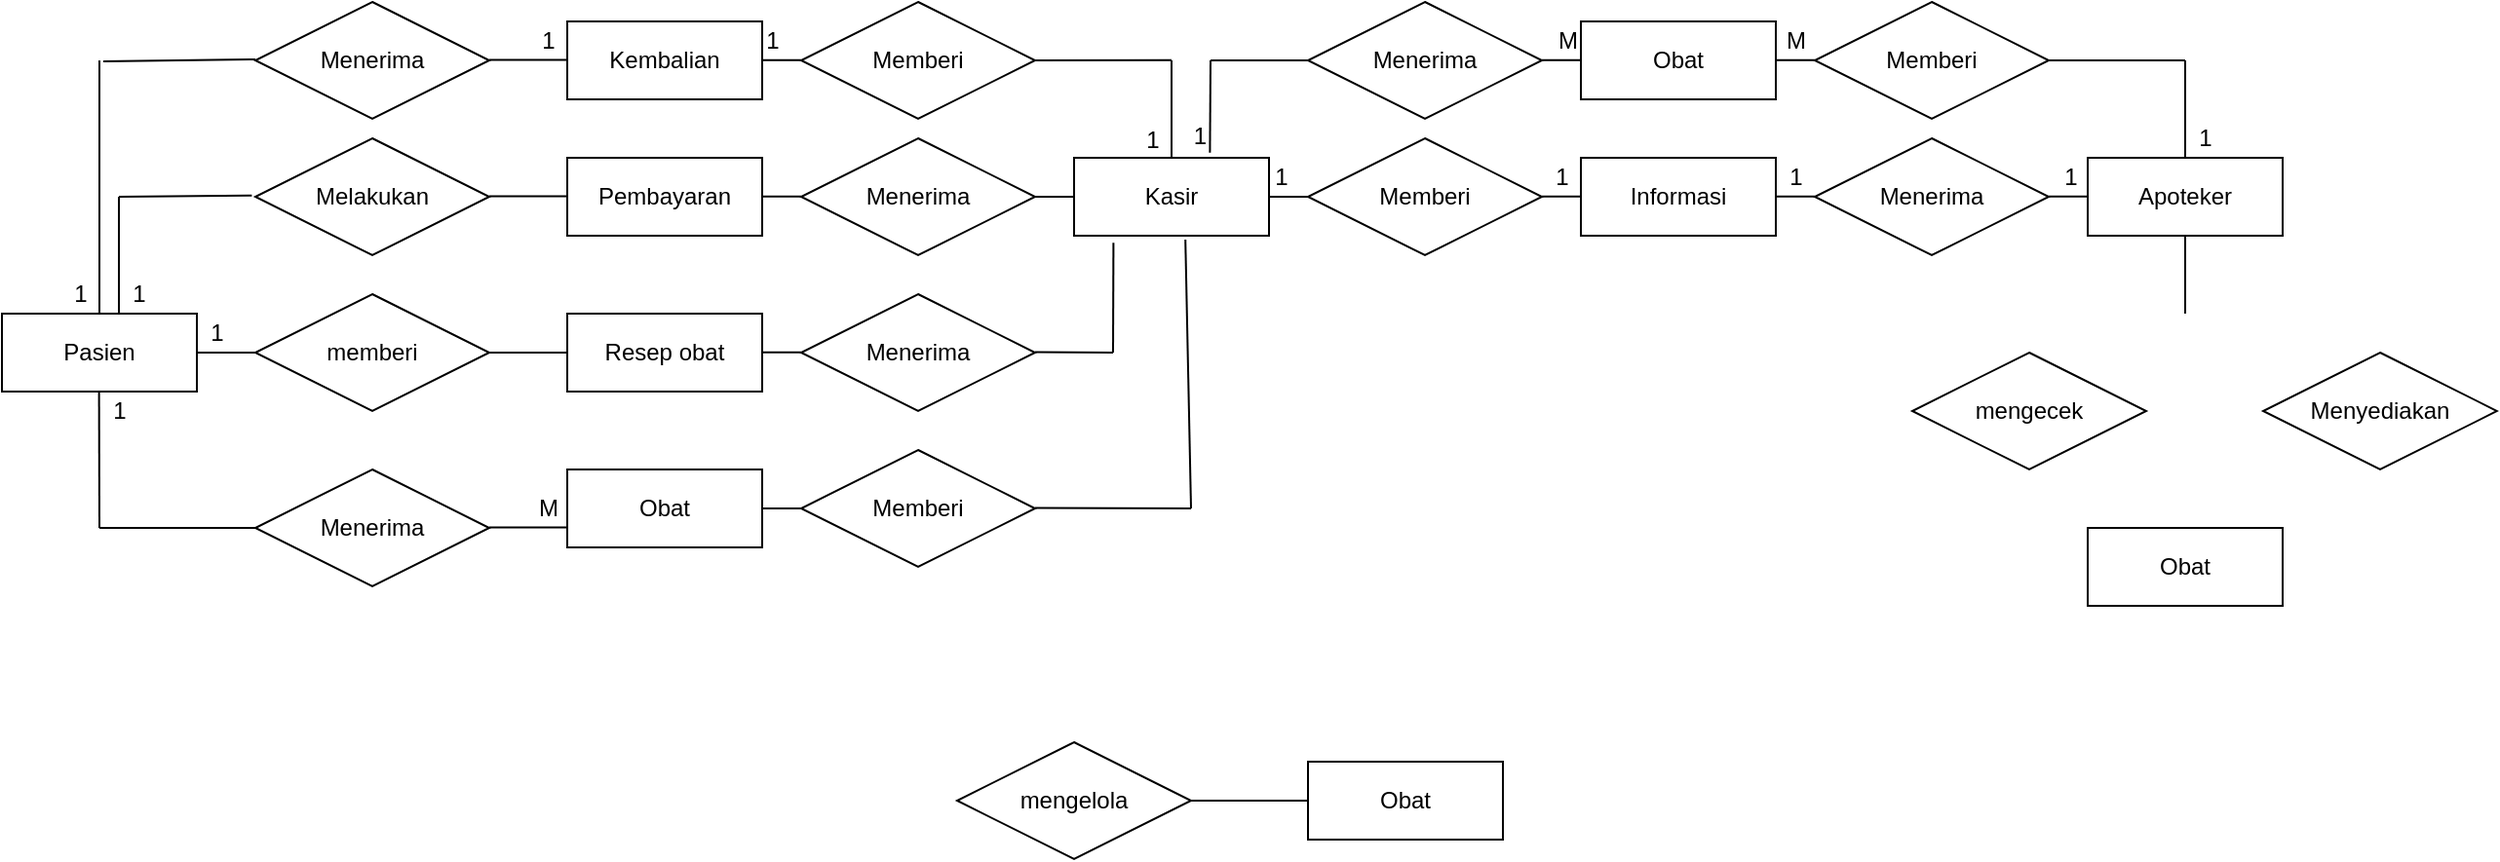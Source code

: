 <mxfile version="21.7.5" type="github">
  <diagram name="Halaman-1" id="vyvW3OYYwerjRX_K9335">
    <mxGraphModel dx="1352" dy="283" grid="1" gridSize="10" guides="1" tooltips="1" connect="1" arrows="1" fold="1" page="1" pageScale="1" pageWidth="827" pageHeight="1169" math="0" shadow="0">
      <root>
        <mxCell id="0" />
        <mxCell id="1" parent="0" />
        <mxCell id="CWd1Kl1WPu0BLKtLbj7o-12" value="" style="endArrow=none;html=1;rounded=0;entryX=0.5;entryY=0;entryDx=0;entryDy=0;" edge="1" parent="1" target="CWd1Kl1WPu0BLKtLbj7o-15">
          <mxGeometry relative="1" as="geometry">
            <mxPoint x="430" y="310" as="sourcePoint" />
            <mxPoint x="429.5" y="340" as="targetPoint" />
          </mxGeometry>
        </mxCell>
        <mxCell id="CWd1Kl1WPu0BLKtLbj7o-13" value="" style="resizable=0;html=1;whiteSpace=wrap;align=right;verticalAlign=bottom;" connectable="0" vertex="1" parent="CWd1Kl1WPu0BLKtLbj7o-12">
          <mxGeometry x="1" relative="1" as="geometry" />
        </mxCell>
        <mxCell id="CWd1Kl1WPu0BLKtLbj7o-151" value="1" style="edgeLabel;html=1;align=center;verticalAlign=middle;resizable=0;points=[];fontSize=12;fontFamily=Helvetica;fontColor=default;" vertex="1" connectable="0" parent="CWd1Kl1WPu0BLKtLbj7o-12">
          <mxGeometry x="0.613" y="-1" relative="1" as="geometry">
            <mxPoint x="-9" as="offset" />
          </mxGeometry>
        </mxCell>
        <mxCell id="CWd1Kl1WPu0BLKtLbj7o-15" value="Kasir" style="whiteSpace=wrap;html=1;align=center;" vertex="1" parent="1">
          <mxGeometry x="380" y="360" width="100" height="40" as="geometry" />
        </mxCell>
        <mxCell id="CWd1Kl1WPu0BLKtLbj7o-16" value="mengelola" style="shape=rhombus;perimeter=rhombusPerimeter;whiteSpace=wrap;html=1;align=center;" vertex="1" parent="1">
          <mxGeometry x="320" y="660" width="120" height="60" as="geometry" />
        </mxCell>
        <mxCell id="CWd1Kl1WPu0BLKtLbj7o-19" value="Obat" style="whiteSpace=wrap;html=1;align=center;" vertex="1" parent="1">
          <mxGeometry x="500" y="670" width="100" height="40" as="geometry" />
        </mxCell>
        <mxCell id="CWd1Kl1WPu0BLKtLbj7o-20" value="" style="endArrow=none;html=1;rounded=0;exitX=1;exitY=0.5;exitDx=0;exitDy=0;entryX=0;entryY=0.5;entryDx=0;entryDy=0;" edge="1" parent="1" source="CWd1Kl1WPu0BLKtLbj7o-16" target="CWd1Kl1WPu0BLKtLbj7o-19">
          <mxGeometry relative="1" as="geometry">
            <mxPoint x="410" y="660" as="sourcePoint" />
            <mxPoint x="480" y="680" as="targetPoint" />
          </mxGeometry>
        </mxCell>
        <mxCell id="CWd1Kl1WPu0BLKtLbj7o-21" value="" style="resizable=0;html=1;whiteSpace=wrap;align=right;verticalAlign=bottom;" connectable="0" vertex="1" parent="CWd1Kl1WPu0BLKtLbj7o-20">
          <mxGeometry x="1" relative="1" as="geometry" />
        </mxCell>
        <mxCell id="CWd1Kl1WPu0BLKtLbj7o-22" value="Pasien" style="whiteSpace=wrap;html=1;align=center;" vertex="1" parent="1">
          <mxGeometry x="-170" y="440" width="100" height="40" as="geometry" />
        </mxCell>
        <mxCell id="CWd1Kl1WPu0BLKtLbj7o-23" value="memberi" style="shape=rhombus;perimeter=rhombusPerimeter;whiteSpace=wrap;html=1;align=center;" vertex="1" parent="1">
          <mxGeometry x="-40" y="430" width="120" height="60" as="geometry" />
        </mxCell>
        <mxCell id="CWd1Kl1WPu0BLKtLbj7o-24" value="Resep obat" style="whiteSpace=wrap;html=1;align=center;" vertex="1" parent="1">
          <mxGeometry x="120" y="440" width="100" height="40" as="geometry" />
        </mxCell>
        <mxCell id="CWd1Kl1WPu0BLKtLbj7o-25" value="" style="endArrow=none;html=1;rounded=0;exitX=1;exitY=0.5;exitDx=0;exitDy=0;entryX=0;entryY=0.5;entryDx=0;entryDy=0;" edge="1" parent="1" source="CWd1Kl1WPu0BLKtLbj7o-23" target="CWd1Kl1WPu0BLKtLbj7o-24">
          <mxGeometry relative="1" as="geometry">
            <mxPoint x="80" y="410" as="sourcePoint" />
            <mxPoint x="150" y="410" as="targetPoint" />
          </mxGeometry>
        </mxCell>
        <mxCell id="CWd1Kl1WPu0BLKtLbj7o-26" value="" style="resizable=0;html=1;whiteSpace=wrap;align=right;verticalAlign=bottom;" connectable="0" vertex="1" parent="CWd1Kl1WPu0BLKtLbj7o-25">
          <mxGeometry x="1" relative="1" as="geometry" />
        </mxCell>
        <mxCell id="CWd1Kl1WPu0BLKtLbj7o-27" value="" style="endArrow=none;html=1;rounded=0;exitX=1;exitY=0.5;exitDx=0;exitDy=0;entryX=0;entryY=0.5;entryDx=0;entryDy=0;" edge="1" parent="1" source="CWd1Kl1WPu0BLKtLbj7o-22" target="CWd1Kl1WPu0BLKtLbj7o-23">
          <mxGeometry relative="1" as="geometry">
            <mxPoint x="-70" y="459.82" as="sourcePoint" />
            <mxPoint x="-30" y="459.82" as="targetPoint" />
          </mxGeometry>
        </mxCell>
        <mxCell id="CWd1Kl1WPu0BLKtLbj7o-28" value="" style="resizable=0;html=1;whiteSpace=wrap;align=right;verticalAlign=bottom;" connectable="0" vertex="1" parent="CWd1Kl1WPu0BLKtLbj7o-27">
          <mxGeometry x="1" relative="1" as="geometry" />
        </mxCell>
        <mxCell id="CWd1Kl1WPu0BLKtLbj7o-29" value="Menerima" style="shape=rhombus;perimeter=rhombusPerimeter;whiteSpace=wrap;html=1;align=center;" vertex="1" parent="1">
          <mxGeometry x="240" y="430" width="120" height="60" as="geometry" />
        </mxCell>
        <mxCell id="CWd1Kl1WPu0BLKtLbj7o-34" value="Melakukan" style="shape=rhombus;perimeter=rhombusPerimeter;whiteSpace=wrap;html=1;align=center;" vertex="1" parent="1">
          <mxGeometry x="-40" y="350" width="120" height="60" as="geometry" />
        </mxCell>
        <mxCell id="CWd1Kl1WPu0BLKtLbj7o-35" value="" style="endArrow=none;html=1;rounded=0;exitX=0.5;exitY=0;exitDx=0;exitDy=0;" edge="1" parent="1" source="CWd1Kl1WPu0BLKtLbj7o-22">
          <mxGeometry relative="1" as="geometry">
            <mxPoint x="-120" y="399.66" as="sourcePoint" />
            <mxPoint x="-120" y="310" as="targetPoint" />
          </mxGeometry>
        </mxCell>
        <mxCell id="CWd1Kl1WPu0BLKtLbj7o-36" value="" style="resizable=0;html=1;whiteSpace=wrap;align=right;verticalAlign=bottom;" connectable="0" vertex="1" parent="CWd1Kl1WPu0BLKtLbj7o-35">
          <mxGeometry x="1" relative="1" as="geometry" />
        </mxCell>
        <mxCell id="CWd1Kl1WPu0BLKtLbj7o-37" value="" style="endArrow=none;html=1;rounded=0;entryX=-0.015;entryY=0.49;entryDx=0;entryDy=0;entryPerimeter=0;" edge="1" parent="1" target="CWd1Kl1WPu0BLKtLbj7o-34">
          <mxGeometry relative="1" as="geometry">
            <mxPoint x="-110" y="380" as="sourcePoint" />
            <mxPoint x="-110" y="390" as="targetPoint" />
          </mxGeometry>
        </mxCell>
        <mxCell id="CWd1Kl1WPu0BLKtLbj7o-38" value="" style="resizable=0;html=1;whiteSpace=wrap;align=right;verticalAlign=bottom;" connectable="0" vertex="1" parent="CWd1Kl1WPu0BLKtLbj7o-37">
          <mxGeometry x="1" relative="1" as="geometry" />
        </mxCell>
        <mxCell id="CWd1Kl1WPu0BLKtLbj7o-39" value="Pembayaran" style="whiteSpace=wrap;html=1;align=center;" vertex="1" parent="1">
          <mxGeometry x="120" y="360" width="100" height="40" as="geometry" />
        </mxCell>
        <mxCell id="CWd1Kl1WPu0BLKtLbj7o-47" value="Menerima" style="shape=rhombus;perimeter=rhombusPerimeter;whiteSpace=wrap;html=1;align=center;" vertex="1" parent="1">
          <mxGeometry x="240" y="350" width="120" height="60" as="geometry" />
        </mxCell>
        <mxCell id="CWd1Kl1WPu0BLKtLbj7o-52" value="Memberi" style="shape=rhombus;perimeter=rhombusPerimeter;whiteSpace=wrap;html=1;align=center;" vertex="1" parent="1">
          <mxGeometry x="240" y="280" width="120" height="60" as="geometry" />
        </mxCell>
        <mxCell id="CWd1Kl1WPu0BLKtLbj7o-54" value="Kembalian" style="whiteSpace=wrap;html=1;align=center;" vertex="1" parent="1">
          <mxGeometry x="120" y="290" width="100" height="40" as="geometry" />
        </mxCell>
        <mxCell id="CWd1Kl1WPu0BLKtLbj7o-55" value="Menerima" style="shape=rhombus;perimeter=rhombusPerimeter;whiteSpace=wrap;html=1;align=center;" vertex="1" parent="1">
          <mxGeometry x="-40" y="280" width="120" height="60" as="geometry" />
        </mxCell>
        <mxCell id="CWd1Kl1WPu0BLKtLbj7o-58" value="" style="endArrow=none;html=1;rounded=0;exitX=1;exitY=0.5;exitDx=0;exitDy=0;entryX=0;entryY=0.5;entryDx=0;entryDy=0;" edge="1" parent="1" source="CWd1Kl1WPu0BLKtLbj7o-47" target="CWd1Kl1WPu0BLKtLbj7o-15">
          <mxGeometry relative="1" as="geometry">
            <mxPoint x="440" y="410" as="sourcePoint" />
            <mxPoint x="440" y="440" as="targetPoint" />
          </mxGeometry>
        </mxCell>
        <mxCell id="CWd1Kl1WPu0BLKtLbj7o-59" value="" style="resizable=0;html=1;whiteSpace=wrap;align=right;verticalAlign=bottom;" connectable="0" vertex="1" parent="CWd1Kl1WPu0BLKtLbj7o-58">
          <mxGeometry x="1" relative="1" as="geometry" />
        </mxCell>
        <mxCell id="CWd1Kl1WPu0BLKtLbj7o-60" value="Memberi" style="shape=rhombus;perimeter=rhombusPerimeter;whiteSpace=wrap;html=1;align=center;" vertex="1" parent="1">
          <mxGeometry x="500" y="350" width="120" height="60" as="geometry" />
        </mxCell>
        <mxCell id="CWd1Kl1WPu0BLKtLbj7o-61" value="Informasi" style="whiteSpace=wrap;html=1;align=center;" vertex="1" parent="1">
          <mxGeometry x="640" y="360" width="100" height="40" as="geometry" />
        </mxCell>
        <mxCell id="CWd1Kl1WPu0BLKtLbj7o-62" value="Menerima" style="shape=rhombus;perimeter=rhombusPerimeter;whiteSpace=wrap;html=1;align=center;" vertex="1" parent="1">
          <mxGeometry x="760" y="350" width="120" height="60" as="geometry" />
        </mxCell>
        <mxCell id="CWd1Kl1WPu0BLKtLbj7o-63" value="Apoteker" style="whiteSpace=wrap;html=1;align=center;" vertex="1" parent="1">
          <mxGeometry x="900" y="360" width="100" height="40" as="geometry" />
        </mxCell>
        <mxCell id="CWd1Kl1WPu0BLKtLbj7o-65" value="mengecek" style="shape=rhombus;perimeter=rhombusPerimeter;whiteSpace=wrap;html=1;align=center;" vertex="1" parent="1">
          <mxGeometry x="810" y="460" width="120" height="60" as="geometry" />
        </mxCell>
        <mxCell id="CWd1Kl1WPu0BLKtLbj7o-66" value="Obat" style="whiteSpace=wrap;html=1;align=center;" vertex="1" parent="1">
          <mxGeometry x="900" y="550" width="100" height="40" as="geometry" />
        </mxCell>
        <mxCell id="CWd1Kl1WPu0BLKtLbj7o-67" value="Memberi" style="shape=rhombus;perimeter=rhombusPerimeter;whiteSpace=wrap;html=1;align=center;" vertex="1" parent="1">
          <mxGeometry x="760" y="280" width="120" height="60" as="geometry" />
        </mxCell>
        <mxCell id="CWd1Kl1WPu0BLKtLbj7o-68" value="Obat" style="whiteSpace=wrap;html=1;align=center;" vertex="1" parent="1">
          <mxGeometry x="640" y="290" width="100" height="40" as="geometry" />
        </mxCell>
        <mxCell id="CWd1Kl1WPu0BLKtLbj7o-69" value="Menerima" style="shape=rhombus;perimeter=rhombusPerimeter;whiteSpace=wrap;html=1;align=center;" vertex="1" parent="1">
          <mxGeometry x="500" y="280" width="120" height="60" as="geometry" />
        </mxCell>
        <mxCell id="CWd1Kl1WPu0BLKtLbj7o-70" value="Memberi" style="shape=rhombus;perimeter=rhombusPerimeter;whiteSpace=wrap;html=1;align=center;" vertex="1" parent="1">
          <mxGeometry x="240" y="510" width="120" height="60" as="geometry" />
        </mxCell>
        <mxCell id="CWd1Kl1WPu0BLKtLbj7o-71" value="Obat" style="whiteSpace=wrap;html=1;align=center;" vertex="1" parent="1">
          <mxGeometry x="120" y="520" width="100" height="40" as="geometry" />
        </mxCell>
        <mxCell id="CWd1Kl1WPu0BLKtLbj7o-72" value="Menerima" style="shape=rhombus;perimeter=rhombusPerimeter;whiteSpace=wrap;html=1;align=center;" vertex="1" parent="1">
          <mxGeometry x="-40" y="520" width="120" height="60" as="geometry" />
        </mxCell>
        <mxCell id="CWd1Kl1WPu0BLKtLbj7o-73" value="" style="endArrow=none;html=1;rounded=0;exitX=1;exitY=0.5;exitDx=0;exitDy=0;entryX=0;entryY=0.5;entryDx=0;entryDy=0;" edge="1" parent="1">
          <mxGeometry relative="1" as="geometry">
            <mxPoint x="80" y="379.75" as="sourcePoint" />
            <mxPoint x="120" y="379.75" as="targetPoint" />
          </mxGeometry>
        </mxCell>
        <mxCell id="CWd1Kl1WPu0BLKtLbj7o-74" value="" style="resizable=0;html=1;whiteSpace=wrap;align=right;verticalAlign=bottom;" connectable="0" vertex="1" parent="CWd1Kl1WPu0BLKtLbj7o-73">
          <mxGeometry x="1" relative="1" as="geometry" />
        </mxCell>
        <mxCell id="CWd1Kl1WPu0BLKtLbj7o-75" value="" style="endArrow=none;html=1;rounded=0;exitX=1;exitY=0.5;exitDx=0;exitDy=0;entryX=0;entryY=0.5;entryDx=0;entryDy=0;" edge="1" parent="1">
          <mxGeometry relative="1" as="geometry">
            <mxPoint x="80" y="309.75" as="sourcePoint" />
            <mxPoint x="120" y="309.75" as="targetPoint" />
          </mxGeometry>
        </mxCell>
        <mxCell id="CWd1Kl1WPu0BLKtLbj7o-76" value="" style="resizable=0;html=1;whiteSpace=wrap;align=right;verticalAlign=bottom;" connectable="0" vertex="1" parent="CWd1Kl1WPu0BLKtLbj7o-75">
          <mxGeometry x="1" relative="1" as="geometry" />
        </mxCell>
        <mxCell id="CWd1Kl1WPu0BLKtLbj7o-77" value="" style="endArrow=none;html=1;rounded=0;exitX=1;exitY=0.5;exitDx=0;exitDy=0;entryX=0;entryY=0.5;entryDx=0;entryDy=0;" edge="1" parent="1">
          <mxGeometry relative="1" as="geometry">
            <mxPoint x="80" y="549.75" as="sourcePoint" />
            <mxPoint x="120" y="549.75" as="targetPoint" />
          </mxGeometry>
        </mxCell>
        <mxCell id="CWd1Kl1WPu0BLKtLbj7o-78" value="" style="resizable=0;html=1;whiteSpace=wrap;align=right;verticalAlign=bottom;" connectable="0" vertex="1" parent="CWd1Kl1WPu0BLKtLbj7o-77">
          <mxGeometry x="1" relative="1" as="geometry" />
        </mxCell>
        <mxCell id="CWd1Kl1WPu0BLKtLbj7o-159" value="M" style="edgeLabel;html=1;align=center;verticalAlign=middle;resizable=0;points=[];fontSize=12;fontFamily=Helvetica;fontColor=default;" vertex="1" connectable="0" parent="CWd1Kl1WPu0BLKtLbj7o-77">
          <mxGeometry x="0.81" y="1" relative="1" as="geometry">
            <mxPoint x="-6" y="-9" as="offset" />
          </mxGeometry>
        </mxCell>
        <mxCell id="CWd1Kl1WPu0BLKtLbj7o-79" value="" style="endArrow=none;html=1;rounded=0;" edge="1" parent="1">
          <mxGeometry relative="1" as="geometry">
            <mxPoint x="220" y="540" as="sourcePoint" />
            <mxPoint x="240" y="540" as="targetPoint" />
          </mxGeometry>
        </mxCell>
        <mxCell id="CWd1Kl1WPu0BLKtLbj7o-80" value="" style="resizable=0;html=1;whiteSpace=wrap;align=right;verticalAlign=bottom;" connectable="0" vertex="1" parent="CWd1Kl1WPu0BLKtLbj7o-79">
          <mxGeometry x="1" relative="1" as="geometry" />
        </mxCell>
        <mxCell id="CWd1Kl1WPu0BLKtLbj7o-81" value="" style="endArrow=none;html=1;rounded=0;" edge="1" parent="1">
          <mxGeometry relative="1" as="geometry">
            <mxPoint x="220" y="459.89" as="sourcePoint" />
            <mxPoint x="240" y="459.89" as="targetPoint" />
          </mxGeometry>
        </mxCell>
        <mxCell id="CWd1Kl1WPu0BLKtLbj7o-82" value="" style="resizable=0;html=1;whiteSpace=wrap;align=right;verticalAlign=bottom;" connectable="0" vertex="1" parent="CWd1Kl1WPu0BLKtLbj7o-81">
          <mxGeometry x="1" relative="1" as="geometry" />
        </mxCell>
        <mxCell id="CWd1Kl1WPu0BLKtLbj7o-84" value="" style="endArrow=none;html=1;rounded=0;" edge="1" parent="1">
          <mxGeometry relative="1" as="geometry">
            <mxPoint x="220" y="379.89" as="sourcePoint" />
            <mxPoint x="240" y="379.89" as="targetPoint" />
          </mxGeometry>
        </mxCell>
        <mxCell id="CWd1Kl1WPu0BLKtLbj7o-85" value="" style="resizable=0;html=1;whiteSpace=wrap;align=right;verticalAlign=bottom;" connectable="0" vertex="1" parent="CWd1Kl1WPu0BLKtLbj7o-84">
          <mxGeometry x="1" relative="1" as="geometry" />
        </mxCell>
        <mxCell id="CWd1Kl1WPu0BLKtLbj7o-86" value="" style="endArrow=none;html=1;rounded=0;" edge="1" parent="1">
          <mxGeometry relative="1" as="geometry">
            <mxPoint x="220" y="309.89" as="sourcePoint" />
            <mxPoint x="240" y="309.89" as="targetPoint" />
          </mxGeometry>
        </mxCell>
        <mxCell id="CWd1Kl1WPu0BLKtLbj7o-87" value="" style="resizable=0;html=1;whiteSpace=wrap;align=right;verticalAlign=bottom;" connectable="0" vertex="1" parent="CWd1Kl1WPu0BLKtLbj7o-86">
          <mxGeometry x="1" relative="1" as="geometry" />
        </mxCell>
        <mxCell id="CWd1Kl1WPu0BLKtLbj7o-152" value="1" style="edgeLabel;html=1;align=center;verticalAlign=middle;resizable=0;points=[];fontSize=12;fontFamily=Helvetica;fontColor=default;" vertex="1" connectable="0" parent="CWd1Kl1WPu0BLKtLbj7o-86">
          <mxGeometry x="-0.476" relative="1" as="geometry">
            <mxPoint y="-10" as="offset" />
          </mxGeometry>
        </mxCell>
        <mxCell id="CWd1Kl1WPu0BLKtLbj7o-154" value="1" style="edgeLabel;html=1;align=center;verticalAlign=middle;resizable=0;points=[];fontSize=12;fontFamily=Helvetica;fontColor=default;" vertex="1" connectable="0" parent="CWd1Kl1WPu0BLKtLbj7o-86">
          <mxGeometry x="-0.476" relative="1" as="geometry">
            <mxPoint x="-115" y="-10" as="offset" />
          </mxGeometry>
        </mxCell>
        <mxCell id="CWd1Kl1WPu0BLKtLbj7o-88" value="" style="endArrow=none;html=1;rounded=0;exitX=1;exitY=0.5;exitDx=0;exitDy=0;" edge="1" parent="1">
          <mxGeometry relative="1" as="geometry">
            <mxPoint x="360" y="459.81" as="sourcePoint" />
            <mxPoint x="400" y="460" as="targetPoint" />
          </mxGeometry>
        </mxCell>
        <mxCell id="CWd1Kl1WPu0BLKtLbj7o-89" value="" style="resizable=0;html=1;whiteSpace=wrap;align=right;verticalAlign=bottom;" connectable="0" vertex="1" parent="CWd1Kl1WPu0BLKtLbj7o-88">
          <mxGeometry x="1" relative="1" as="geometry" />
        </mxCell>
        <mxCell id="CWd1Kl1WPu0BLKtLbj7o-90" value="" style="endArrow=none;html=1;rounded=0;exitX=1;exitY=0.5;exitDx=0;exitDy=0;" edge="1" parent="1">
          <mxGeometry relative="1" as="geometry">
            <mxPoint x="360" y="539.81" as="sourcePoint" />
            <mxPoint x="440" y="540" as="targetPoint" />
          </mxGeometry>
        </mxCell>
        <mxCell id="CWd1Kl1WPu0BLKtLbj7o-91" value="" style="resizable=0;html=1;whiteSpace=wrap;align=right;verticalAlign=bottom;" connectable="0" vertex="1" parent="CWd1Kl1WPu0BLKtLbj7o-90">
          <mxGeometry x="1" relative="1" as="geometry" />
        </mxCell>
        <mxCell id="CWd1Kl1WPu0BLKtLbj7o-92" value="" style="endArrow=none;html=1;rounded=0;entryX=0.571;entryY=1.051;entryDx=0;entryDy=0;entryPerimeter=0;" edge="1" parent="1" target="CWd1Kl1WPu0BLKtLbj7o-15">
          <mxGeometry relative="1" as="geometry">
            <mxPoint x="440" y="540" as="sourcePoint" />
            <mxPoint x="450" y="470" as="targetPoint" />
          </mxGeometry>
        </mxCell>
        <mxCell id="CWd1Kl1WPu0BLKtLbj7o-93" value="" style="resizable=0;html=1;whiteSpace=wrap;align=right;verticalAlign=bottom;" connectable="0" vertex="1" parent="CWd1Kl1WPu0BLKtLbj7o-92">
          <mxGeometry x="1" relative="1" as="geometry" />
        </mxCell>
        <mxCell id="CWd1Kl1WPu0BLKtLbj7o-94" value="" style="endArrow=none;html=1;rounded=0;entryX=-0.015;entryY=0.49;entryDx=0;entryDy=0;entryPerimeter=0;" edge="1" parent="1">
          <mxGeometry relative="1" as="geometry">
            <mxPoint x="-118" y="310.5" as="sourcePoint" />
            <mxPoint x="-40" y="309.5" as="targetPoint" />
          </mxGeometry>
        </mxCell>
        <mxCell id="CWd1Kl1WPu0BLKtLbj7o-95" value="" style="resizable=0;html=1;whiteSpace=wrap;align=right;verticalAlign=bottom;" connectable="0" vertex="1" parent="CWd1Kl1WPu0BLKtLbj7o-94">
          <mxGeometry x="1" relative="1" as="geometry" />
        </mxCell>
        <mxCell id="CWd1Kl1WPu0BLKtLbj7o-96" value="" style="endArrow=none;html=1;rounded=0;" edge="1" parent="1">
          <mxGeometry relative="1" as="geometry">
            <mxPoint x="-120" y="550" as="sourcePoint" />
            <mxPoint x="-120.19" y="480" as="targetPoint" />
          </mxGeometry>
        </mxCell>
        <mxCell id="CWd1Kl1WPu0BLKtLbj7o-97" value="" style="resizable=0;html=1;whiteSpace=wrap;align=right;verticalAlign=bottom;" connectable="0" vertex="1" parent="CWd1Kl1WPu0BLKtLbj7o-96">
          <mxGeometry x="1" relative="1" as="geometry" />
        </mxCell>
        <mxCell id="CWd1Kl1WPu0BLKtLbj7o-98" value="" style="endArrow=none;html=1;rounded=0;" edge="1" parent="1">
          <mxGeometry relative="1" as="geometry">
            <mxPoint x="-120" y="550" as="sourcePoint" />
            <mxPoint x="-40" y="550" as="targetPoint" />
          </mxGeometry>
        </mxCell>
        <mxCell id="CWd1Kl1WPu0BLKtLbj7o-99" value="" style="resizable=0;html=1;whiteSpace=wrap;align=right;verticalAlign=bottom;" connectable="0" vertex="1" parent="CWd1Kl1WPu0BLKtLbj7o-98">
          <mxGeometry x="1" relative="1" as="geometry" />
        </mxCell>
        <mxCell id="CWd1Kl1WPu0BLKtLbj7o-102" value="" style="endArrow=none;html=1;rounded=0;entryX=1;entryY=0.5;entryDx=0;entryDy=0;exitX=0;exitY=0.5;exitDx=0;exitDy=0;" edge="1" parent="1" source="CWd1Kl1WPu0BLKtLbj7o-60" target="CWd1Kl1WPu0BLKtLbj7o-15">
          <mxGeometry relative="1" as="geometry">
            <mxPoint x="440" y="320" as="sourcePoint" />
            <mxPoint x="440" y="370" as="targetPoint" />
          </mxGeometry>
        </mxCell>
        <mxCell id="CWd1Kl1WPu0BLKtLbj7o-103" value="" style="resizable=0;html=1;whiteSpace=wrap;align=right;verticalAlign=bottom;" connectable="0" vertex="1" parent="CWd1Kl1WPu0BLKtLbj7o-102">
          <mxGeometry x="1" relative="1" as="geometry" />
        </mxCell>
        <mxCell id="CWd1Kl1WPu0BLKtLbj7o-145" value="1" style="edgeLabel;html=1;align=center;verticalAlign=middle;resizable=0;points=[];fontSize=12;fontFamily=Helvetica;fontColor=default;" vertex="1" connectable="0" parent="CWd1Kl1WPu0BLKtLbj7o-102">
          <mxGeometry x="0.413" relative="1" as="geometry">
            <mxPoint y="-10" as="offset" />
          </mxGeometry>
        </mxCell>
        <mxCell id="CWd1Kl1WPu0BLKtLbj7o-104" value="" style="endArrow=none;html=1;rounded=0;entryX=1;entryY=0.5;entryDx=0;entryDy=0;exitX=0;exitY=0.5;exitDx=0;exitDy=0;" edge="1" parent="1">
          <mxGeometry relative="1" as="geometry">
            <mxPoint x="640" y="379.85" as="sourcePoint" />
            <mxPoint x="620" y="379.85" as="targetPoint" />
          </mxGeometry>
        </mxCell>
        <mxCell id="CWd1Kl1WPu0BLKtLbj7o-105" value="" style="resizable=0;html=1;whiteSpace=wrap;align=right;verticalAlign=bottom;" connectable="0" vertex="1" parent="CWd1Kl1WPu0BLKtLbj7o-104">
          <mxGeometry x="1" relative="1" as="geometry" />
        </mxCell>
        <mxCell id="CWd1Kl1WPu0BLKtLbj7o-146" value="1" style="edgeLabel;html=1;align=center;verticalAlign=middle;resizable=0;points=[];fontSize=12;fontFamily=Helvetica;fontColor=default;" vertex="1" connectable="0" parent="CWd1Kl1WPu0BLKtLbj7o-104">
          <mxGeometry x="0.546" relative="1" as="geometry">
            <mxPoint x="5" y="-10" as="offset" />
          </mxGeometry>
        </mxCell>
        <mxCell id="CWd1Kl1WPu0BLKtLbj7o-106" value="" style="endArrow=none;html=1;rounded=0;entryX=1;entryY=0.5;entryDx=0;entryDy=0;exitX=0;exitY=0.5;exitDx=0;exitDy=0;" edge="1" parent="1">
          <mxGeometry relative="1" as="geometry">
            <mxPoint x="760" y="379.85" as="sourcePoint" />
            <mxPoint x="740" y="379.85" as="targetPoint" />
          </mxGeometry>
        </mxCell>
        <mxCell id="CWd1Kl1WPu0BLKtLbj7o-107" value="" style="resizable=0;html=1;whiteSpace=wrap;align=right;verticalAlign=bottom;" connectable="0" vertex="1" parent="CWd1Kl1WPu0BLKtLbj7o-106">
          <mxGeometry x="1" relative="1" as="geometry" />
        </mxCell>
        <mxCell id="CWd1Kl1WPu0BLKtLbj7o-147" value="1" style="edgeLabel;html=1;align=center;verticalAlign=middle;resizable=0;points=[];fontSize=12;fontFamily=Helvetica;fontColor=default;" vertex="1" connectable="0" parent="CWd1Kl1WPu0BLKtLbj7o-106">
          <mxGeometry x="-0.022" y="-1" relative="1" as="geometry">
            <mxPoint y="-9" as="offset" />
          </mxGeometry>
        </mxCell>
        <mxCell id="CWd1Kl1WPu0BLKtLbj7o-108" value="" style="endArrow=none;html=1;rounded=0;entryX=1;entryY=0.5;entryDx=0;entryDy=0;exitX=0;exitY=0.5;exitDx=0;exitDy=0;" edge="1" parent="1">
          <mxGeometry relative="1" as="geometry">
            <mxPoint x="900" y="379.85" as="sourcePoint" />
            <mxPoint x="880" y="379.85" as="targetPoint" />
          </mxGeometry>
        </mxCell>
        <mxCell id="CWd1Kl1WPu0BLKtLbj7o-109" value="" style="resizable=0;html=1;whiteSpace=wrap;align=right;verticalAlign=bottom;" connectable="0" vertex="1" parent="CWd1Kl1WPu0BLKtLbj7o-108">
          <mxGeometry x="1" relative="1" as="geometry" />
        </mxCell>
        <mxCell id="CWd1Kl1WPu0BLKtLbj7o-150" value="1" style="edgeLabel;html=1;align=center;verticalAlign=middle;resizable=0;points=[];fontSize=12;fontFamily=Helvetica;fontColor=default;" vertex="1" connectable="0" parent="CWd1Kl1WPu0BLKtLbj7o-108">
          <mxGeometry x="-0.061" y="1" relative="1" as="geometry">
            <mxPoint y="-11" as="offset" />
          </mxGeometry>
        </mxCell>
        <mxCell id="CWd1Kl1WPu0BLKtLbj7o-110" value="" style="endArrow=none;html=1;rounded=0;exitX=0.5;exitY=0;exitDx=0;exitDy=0;" edge="1" parent="1" source="CWd1Kl1WPu0BLKtLbj7o-63">
          <mxGeometry relative="1" as="geometry">
            <mxPoint x="910" y="389.85" as="sourcePoint" />
            <mxPoint x="950" y="310" as="targetPoint" />
          </mxGeometry>
        </mxCell>
        <mxCell id="CWd1Kl1WPu0BLKtLbj7o-111" value="" style="resizable=0;html=1;whiteSpace=wrap;align=right;verticalAlign=bottom;" connectable="0" vertex="1" parent="CWd1Kl1WPu0BLKtLbj7o-110">
          <mxGeometry x="1" relative="1" as="geometry" />
        </mxCell>
        <mxCell id="CWd1Kl1WPu0BLKtLbj7o-149" value="1" style="edgeLabel;html=1;align=center;verticalAlign=middle;resizable=0;points=[];fontSize=12;fontFamily=Helvetica;fontColor=default;" vertex="1" connectable="0" parent="CWd1Kl1WPu0BLKtLbj7o-110">
          <mxGeometry x="-0.527" relative="1" as="geometry">
            <mxPoint x="10" y="2" as="offset" />
          </mxGeometry>
        </mxCell>
        <mxCell id="CWd1Kl1WPu0BLKtLbj7o-112" value="" style="endArrow=none;html=1;rounded=0;entryX=1;entryY=0.5;entryDx=0;entryDy=0;" edge="1" parent="1" target="CWd1Kl1WPu0BLKtLbj7o-67">
          <mxGeometry relative="1" as="geometry">
            <mxPoint x="950" y="310" as="sourcePoint" />
            <mxPoint x="890" y="389.85" as="targetPoint" />
          </mxGeometry>
        </mxCell>
        <mxCell id="CWd1Kl1WPu0BLKtLbj7o-113" value="" style="resizable=0;html=1;whiteSpace=wrap;align=right;verticalAlign=bottom;" connectable="0" vertex="1" parent="CWd1Kl1WPu0BLKtLbj7o-112">
          <mxGeometry x="1" relative="1" as="geometry" />
        </mxCell>
        <mxCell id="CWd1Kl1WPu0BLKtLbj7o-114" value="" style="endArrow=none;html=1;rounded=0;entryX=1;entryY=0.5;entryDx=0;entryDy=0;exitX=0;exitY=0.5;exitDx=0;exitDy=0;" edge="1" parent="1">
          <mxGeometry relative="1" as="geometry">
            <mxPoint x="640" y="309.82" as="sourcePoint" />
            <mxPoint x="620" y="309.82" as="targetPoint" />
          </mxGeometry>
        </mxCell>
        <mxCell id="CWd1Kl1WPu0BLKtLbj7o-115" value="" style="resizable=0;html=1;whiteSpace=wrap;align=right;verticalAlign=bottom;" connectable="0" vertex="1" parent="CWd1Kl1WPu0BLKtLbj7o-114">
          <mxGeometry x="1" relative="1" as="geometry" />
        </mxCell>
        <mxCell id="CWd1Kl1WPu0BLKtLbj7o-144" value="M" style="edgeLabel;html=1;align=center;verticalAlign=middle;resizable=0;points=[];fontSize=12;fontFamily=Helvetica;fontColor=default;" vertex="1" connectable="0" parent="CWd1Kl1WPu0BLKtLbj7o-114">
          <mxGeometry x="-0.275" y="-1" relative="1" as="geometry">
            <mxPoint y="-9" as="offset" />
          </mxGeometry>
        </mxCell>
        <mxCell id="CWd1Kl1WPu0BLKtLbj7o-116" value="" style="endArrow=none;html=1;rounded=0;entryX=1;entryY=0.5;entryDx=0;entryDy=0;exitX=0;exitY=0.5;exitDx=0;exitDy=0;" edge="1" parent="1">
          <mxGeometry relative="1" as="geometry">
            <mxPoint x="760" y="309.82" as="sourcePoint" />
            <mxPoint x="740" y="309.82" as="targetPoint" />
          </mxGeometry>
        </mxCell>
        <mxCell id="CWd1Kl1WPu0BLKtLbj7o-117" value="" style="resizable=0;html=1;whiteSpace=wrap;align=right;verticalAlign=bottom;" connectable="0" vertex="1" parent="CWd1Kl1WPu0BLKtLbj7o-116">
          <mxGeometry x="1" relative="1" as="geometry" />
        </mxCell>
        <mxCell id="CWd1Kl1WPu0BLKtLbj7o-148" value="M" style="edgeLabel;html=1;align=center;verticalAlign=middle;resizable=0;points=[];fontSize=12;fontFamily=Helvetica;fontColor=default;" vertex="1" connectable="0" parent="CWd1Kl1WPu0BLKtLbj7o-116">
          <mxGeometry x="-0.189" relative="1" as="geometry">
            <mxPoint x="-2" y="-10" as="offset" />
          </mxGeometry>
        </mxCell>
        <mxCell id="CWd1Kl1WPu0BLKtLbj7o-120" value="Menyediakan" style="shape=rhombus;perimeter=rhombusPerimeter;whiteSpace=wrap;html=1;align=center;" vertex="1" parent="1">
          <mxGeometry x="990" y="460" width="120" height="60" as="geometry" />
        </mxCell>
        <mxCell id="CWd1Kl1WPu0BLKtLbj7o-121" value="" style="endArrow=none;html=1;rounded=0;exitX=0.5;exitY=1;exitDx=0;exitDy=0;" edge="1" parent="1" source="CWd1Kl1WPu0BLKtLbj7o-63">
          <mxGeometry relative="1" as="geometry">
            <mxPoint x="950" y="409.61" as="sourcePoint" />
            <mxPoint x="950" y="440" as="targetPoint" />
          </mxGeometry>
        </mxCell>
        <mxCell id="CWd1Kl1WPu0BLKtLbj7o-122" value="" style="resizable=0;html=1;whiteSpace=wrap;align=right;verticalAlign=bottom;" connectable="0" vertex="1" parent="CWd1Kl1WPu0BLKtLbj7o-121">
          <mxGeometry x="1" relative="1" as="geometry" />
        </mxCell>
        <mxCell id="CWd1Kl1WPu0BLKtLbj7o-133" value="" style="endArrow=none;html=1;rounded=0;exitX=0;exitY=0.5;exitDx=0;exitDy=0;" edge="1" parent="1" source="CWd1Kl1WPu0BLKtLbj7o-69">
          <mxGeometry relative="1" as="geometry">
            <mxPoint x="460" y="285" as="sourcePoint" />
            <mxPoint x="450" y="310" as="targetPoint" />
          </mxGeometry>
        </mxCell>
        <mxCell id="CWd1Kl1WPu0BLKtLbj7o-134" value="" style="resizable=0;html=1;whiteSpace=wrap;align=right;verticalAlign=bottom;" connectable="0" vertex="1" parent="CWd1Kl1WPu0BLKtLbj7o-133">
          <mxGeometry x="1" relative="1" as="geometry" />
        </mxCell>
        <mxCell id="CWd1Kl1WPu0BLKtLbj7o-135" value="" style="endArrow=none;html=1;rounded=0;exitX=0;exitY=0.5;exitDx=0;exitDy=0;entryX=1;entryY=0.5;entryDx=0;entryDy=0;" edge="1" parent="1" target="CWd1Kl1WPu0BLKtLbj7o-52">
          <mxGeometry relative="1" as="geometry">
            <mxPoint x="430" y="309.86" as="sourcePoint" />
            <mxPoint x="380" y="309.86" as="targetPoint" />
          </mxGeometry>
        </mxCell>
        <mxCell id="CWd1Kl1WPu0BLKtLbj7o-136" value="" style="resizable=0;html=1;whiteSpace=wrap;align=right;verticalAlign=bottom;" connectable="0" vertex="1" parent="CWd1Kl1WPu0BLKtLbj7o-135">
          <mxGeometry x="1" relative="1" as="geometry" />
        </mxCell>
        <mxCell id="CWd1Kl1WPu0BLKtLbj7o-137" value="" style="endArrow=none;html=1;rounded=0;entryX=0.202;entryY=1.091;entryDx=0;entryDy=0;entryPerimeter=0;" edge="1" parent="1" target="CWd1Kl1WPu0BLKtLbj7o-15">
          <mxGeometry relative="1" as="geometry">
            <mxPoint x="400" y="460" as="sourcePoint" />
            <mxPoint x="447" y="412" as="targetPoint" />
          </mxGeometry>
        </mxCell>
        <mxCell id="CWd1Kl1WPu0BLKtLbj7o-138" value="" style="resizable=0;html=1;whiteSpace=wrap;align=right;verticalAlign=bottom;" connectable="0" vertex="1" parent="CWd1Kl1WPu0BLKtLbj7o-137">
          <mxGeometry x="1" relative="1" as="geometry" />
        </mxCell>
        <mxCell id="CWd1Kl1WPu0BLKtLbj7o-139" value="" style="endArrow=none;html=1;rounded=0;" edge="1" parent="1">
          <mxGeometry relative="1" as="geometry">
            <mxPoint x="-110" y="440" as="sourcePoint" />
            <mxPoint x="-110" y="380" as="targetPoint" />
          </mxGeometry>
        </mxCell>
        <mxCell id="CWd1Kl1WPu0BLKtLbj7o-140" value="" style="resizable=0;html=1;whiteSpace=wrap;align=right;verticalAlign=bottom;" connectable="0" vertex="1" parent="CWd1Kl1WPu0BLKtLbj7o-139">
          <mxGeometry x="1" relative="1" as="geometry" />
        </mxCell>
        <mxCell id="CWd1Kl1WPu0BLKtLbj7o-155" value="1" style="edgeLabel;html=1;align=center;verticalAlign=middle;resizable=0;points=[];fontSize=12;fontFamily=Helvetica;fontColor=default;" vertex="1" connectable="0" parent="CWd1Kl1WPu0BLKtLbj7o-139">
          <mxGeometry x="-0.799" y="-1" relative="1" as="geometry">
            <mxPoint x="9" y="-4" as="offset" />
          </mxGeometry>
        </mxCell>
        <mxCell id="CWd1Kl1WPu0BLKtLbj7o-156" value="1" style="edgeLabel;html=1;align=center;verticalAlign=middle;resizable=0;points=[];fontSize=12;fontFamily=Helvetica;fontColor=default;" vertex="1" connectable="0" parent="CWd1Kl1WPu0BLKtLbj7o-139">
          <mxGeometry x="-0.799" y="-1" relative="1" as="geometry">
            <mxPoint x="-21" y="-4" as="offset" />
          </mxGeometry>
        </mxCell>
        <mxCell id="CWd1Kl1WPu0BLKtLbj7o-157" value="1" style="edgeLabel;html=1;align=center;verticalAlign=middle;resizable=0;points=[];fontSize=12;fontFamily=Helvetica;fontColor=default;" vertex="1" connectable="0" parent="CWd1Kl1WPu0BLKtLbj7o-139">
          <mxGeometry x="-0.799" y="-1" relative="1" as="geometry">
            <mxPoint x="-1" y="56" as="offset" />
          </mxGeometry>
        </mxCell>
        <mxCell id="CWd1Kl1WPu0BLKtLbj7o-158" value="1" style="edgeLabel;html=1;align=center;verticalAlign=middle;resizable=0;points=[];fontSize=12;fontFamily=Helvetica;fontColor=default;" vertex="1" connectable="0" parent="CWd1Kl1WPu0BLKtLbj7o-139">
          <mxGeometry x="-0.799" y="-1" relative="1" as="geometry">
            <mxPoint x="49" y="16" as="offset" />
          </mxGeometry>
        </mxCell>
        <mxCell id="CWd1Kl1WPu0BLKtLbj7o-142" value="" style="endArrow=none;html=1;rounded=0;fontFamily=Helvetica;fontSize=12;fontColor=default;entryX=0.697;entryY=-0.067;entryDx=0;entryDy=0;entryPerimeter=0;" edge="1" parent="1" target="CWd1Kl1WPu0BLKtLbj7o-15">
          <mxGeometry relative="1" as="geometry">
            <mxPoint x="450" y="310" as="sourcePoint" />
            <mxPoint x="450" y="350" as="targetPoint" />
          </mxGeometry>
        </mxCell>
        <mxCell id="CWd1Kl1WPu0BLKtLbj7o-143" value="1" style="resizable=0;html=1;whiteSpace=wrap;align=right;verticalAlign=bottom;strokeColor=default;fontFamily=Helvetica;fontSize=12;fontColor=default;fillColor=default;" connectable="0" vertex="1" parent="CWd1Kl1WPu0BLKtLbj7o-142">
          <mxGeometry x="1" relative="1" as="geometry" />
        </mxCell>
      </root>
    </mxGraphModel>
  </diagram>
</mxfile>
